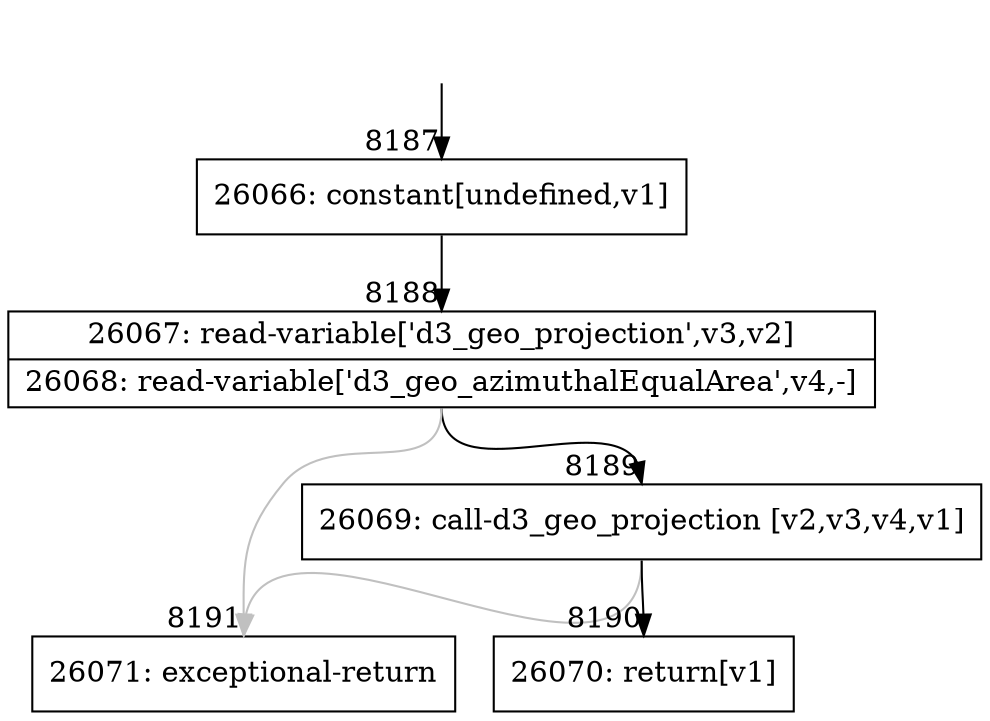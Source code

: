 digraph {
rankdir="TD"
BB_entry775[shape=none,label=""];
BB_entry775 -> BB8187 [tailport=s, headport=n, headlabel="    8187"]
BB8187 [shape=record label="{26066: constant[undefined,v1]}" ] 
BB8187 -> BB8188 [tailport=s, headport=n, headlabel="      8188"]
BB8188 [shape=record label="{26067: read-variable['d3_geo_projection',v3,v2]|26068: read-variable['d3_geo_azimuthalEqualArea',v4,-]}" ] 
BB8188 -> BB8189 [tailport=s, headport=n, headlabel="      8189"]
BB8188 -> BB8191 [tailport=s, headport=n, color=gray, headlabel="      8191"]
BB8189 [shape=record label="{26069: call-d3_geo_projection [v2,v3,v4,v1]}" ] 
BB8189 -> BB8190 [tailport=s, headport=n, headlabel="      8190"]
BB8189 -> BB8191 [tailport=s, headport=n, color=gray]
BB8190 [shape=record label="{26070: return[v1]}" ] 
BB8191 [shape=record label="{26071: exceptional-return}" ] 
//#$~ 4672
}
